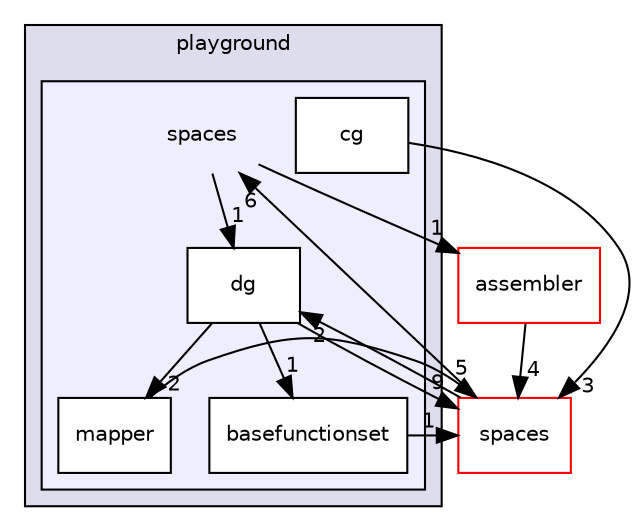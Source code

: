 digraph "spaces" {
  compound=true
  node [ fontsize="10", fontname="Helvetica"];
  edge [ labelfontsize="10", labelfontname="Helvetica"];
  subgraph clusterdir_c0688d8f58f2ac48be580c635590bfde {
    graph [ bgcolor="#ddddee", pencolor="black", label="playground" fontname="Helvetica", fontsize="10", URL="dir_c0688d8f58f2ac48be580c635590bfde.html"]
  subgraph clusterdir_fe62bee8d14699a3a5ae3b8e2eff8751 {
    graph [ bgcolor="#eeeeff", pencolor="black", label="" URL="dir_fe62bee8d14699a3a5ae3b8e2eff8751.html"];
    dir_fe62bee8d14699a3a5ae3b8e2eff8751 [shape=plaintext label="spaces"];
    dir_5f0ab01e2b616642856e56c9ffae3dfc [shape=box label="basefunctionset" color="black" fillcolor="white" style="filled" URL="dir_5f0ab01e2b616642856e56c9ffae3dfc.html"];
    dir_152e88046be488b301d760724783d9ea [shape=box label="cg" color="black" fillcolor="white" style="filled" URL="dir_152e88046be488b301d760724783d9ea.html"];
    dir_18ab3b8b5e5182a06219ad0344e1d13c [shape=box label="dg" color="black" fillcolor="white" style="filled" URL="dir_18ab3b8b5e5182a06219ad0344e1d13c.html"];
    dir_dcef68bec4aa1c7b20dce40dd62bad40 [shape=box label="mapper" color="black" fillcolor="white" style="filled" URL="dir_dcef68bec4aa1c7b20dce40dd62bad40.html"];
  }
  }
  dir_c10f7938b13dcbddf851adbb235e7250 [shape=box label="spaces" fillcolor="white" style="filled" color="red" URL="dir_c10f7938b13dcbddf851adbb235e7250.html"];
  dir_2b02b4f0649b0905b779ae429fc5ade2 [shape=box label="assembler" fillcolor="white" style="filled" color="red" URL="dir_2b02b4f0649b0905b779ae429fc5ade2.html"];
  dir_18ab3b8b5e5182a06219ad0344e1d13c->dir_5f0ab01e2b616642856e56c9ffae3dfc [headlabel="1", labeldistance=1.5 headhref="dir_000028_000031.html"];
  dir_18ab3b8b5e5182a06219ad0344e1d13c->dir_dcef68bec4aa1c7b20dce40dd62bad40 [headlabel="2", labeldistance=1.5 headhref="dir_000028_000021.html"];
  dir_18ab3b8b5e5182a06219ad0344e1d13c->dir_c10f7938b13dcbddf851adbb235e7250 [headlabel="9", labeldistance=1.5 headhref="dir_000028_000007.html"];
  dir_5f0ab01e2b616642856e56c9ffae3dfc->dir_c10f7938b13dcbddf851adbb235e7250 [headlabel="1", labeldistance=1.5 headhref="dir_000031_000007.html"];
  dir_dcef68bec4aa1c7b20dce40dd62bad40->dir_c10f7938b13dcbddf851adbb235e7250 [headlabel="5", labeldistance=1.5 headhref="dir_000021_000007.html"];
  dir_c10f7938b13dcbddf851adbb235e7250->dir_18ab3b8b5e5182a06219ad0344e1d13c [headlabel="2", labeldistance=1.5 headhref="dir_000007_000028.html"];
  dir_c10f7938b13dcbddf851adbb235e7250->dir_fe62bee8d14699a3a5ae3b8e2eff8751 [headlabel="6", labeldistance=1.5 headhref="dir_000007_000020.html"];
  dir_2b02b4f0649b0905b779ae429fc5ade2->dir_c10f7938b13dcbddf851adbb235e7250 [headlabel="4", labeldistance=1.5 headhref="dir_000012_000007.html"];
  dir_152e88046be488b301d760724783d9ea->dir_c10f7938b13dcbddf851adbb235e7250 [headlabel="3", labeldistance=1.5 headhref="dir_000027_000007.html"];
  dir_fe62bee8d14699a3a5ae3b8e2eff8751->dir_18ab3b8b5e5182a06219ad0344e1d13c [headlabel="1", labeldistance=1.5 headhref="dir_000020_000028.html"];
  dir_fe62bee8d14699a3a5ae3b8e2eff8751->dir_2b02b4f0649b0905b779ae429fc5ade2 [headlabel="1", labeldistance=1.5 headhref="dir_000020_000012.html"];
}
